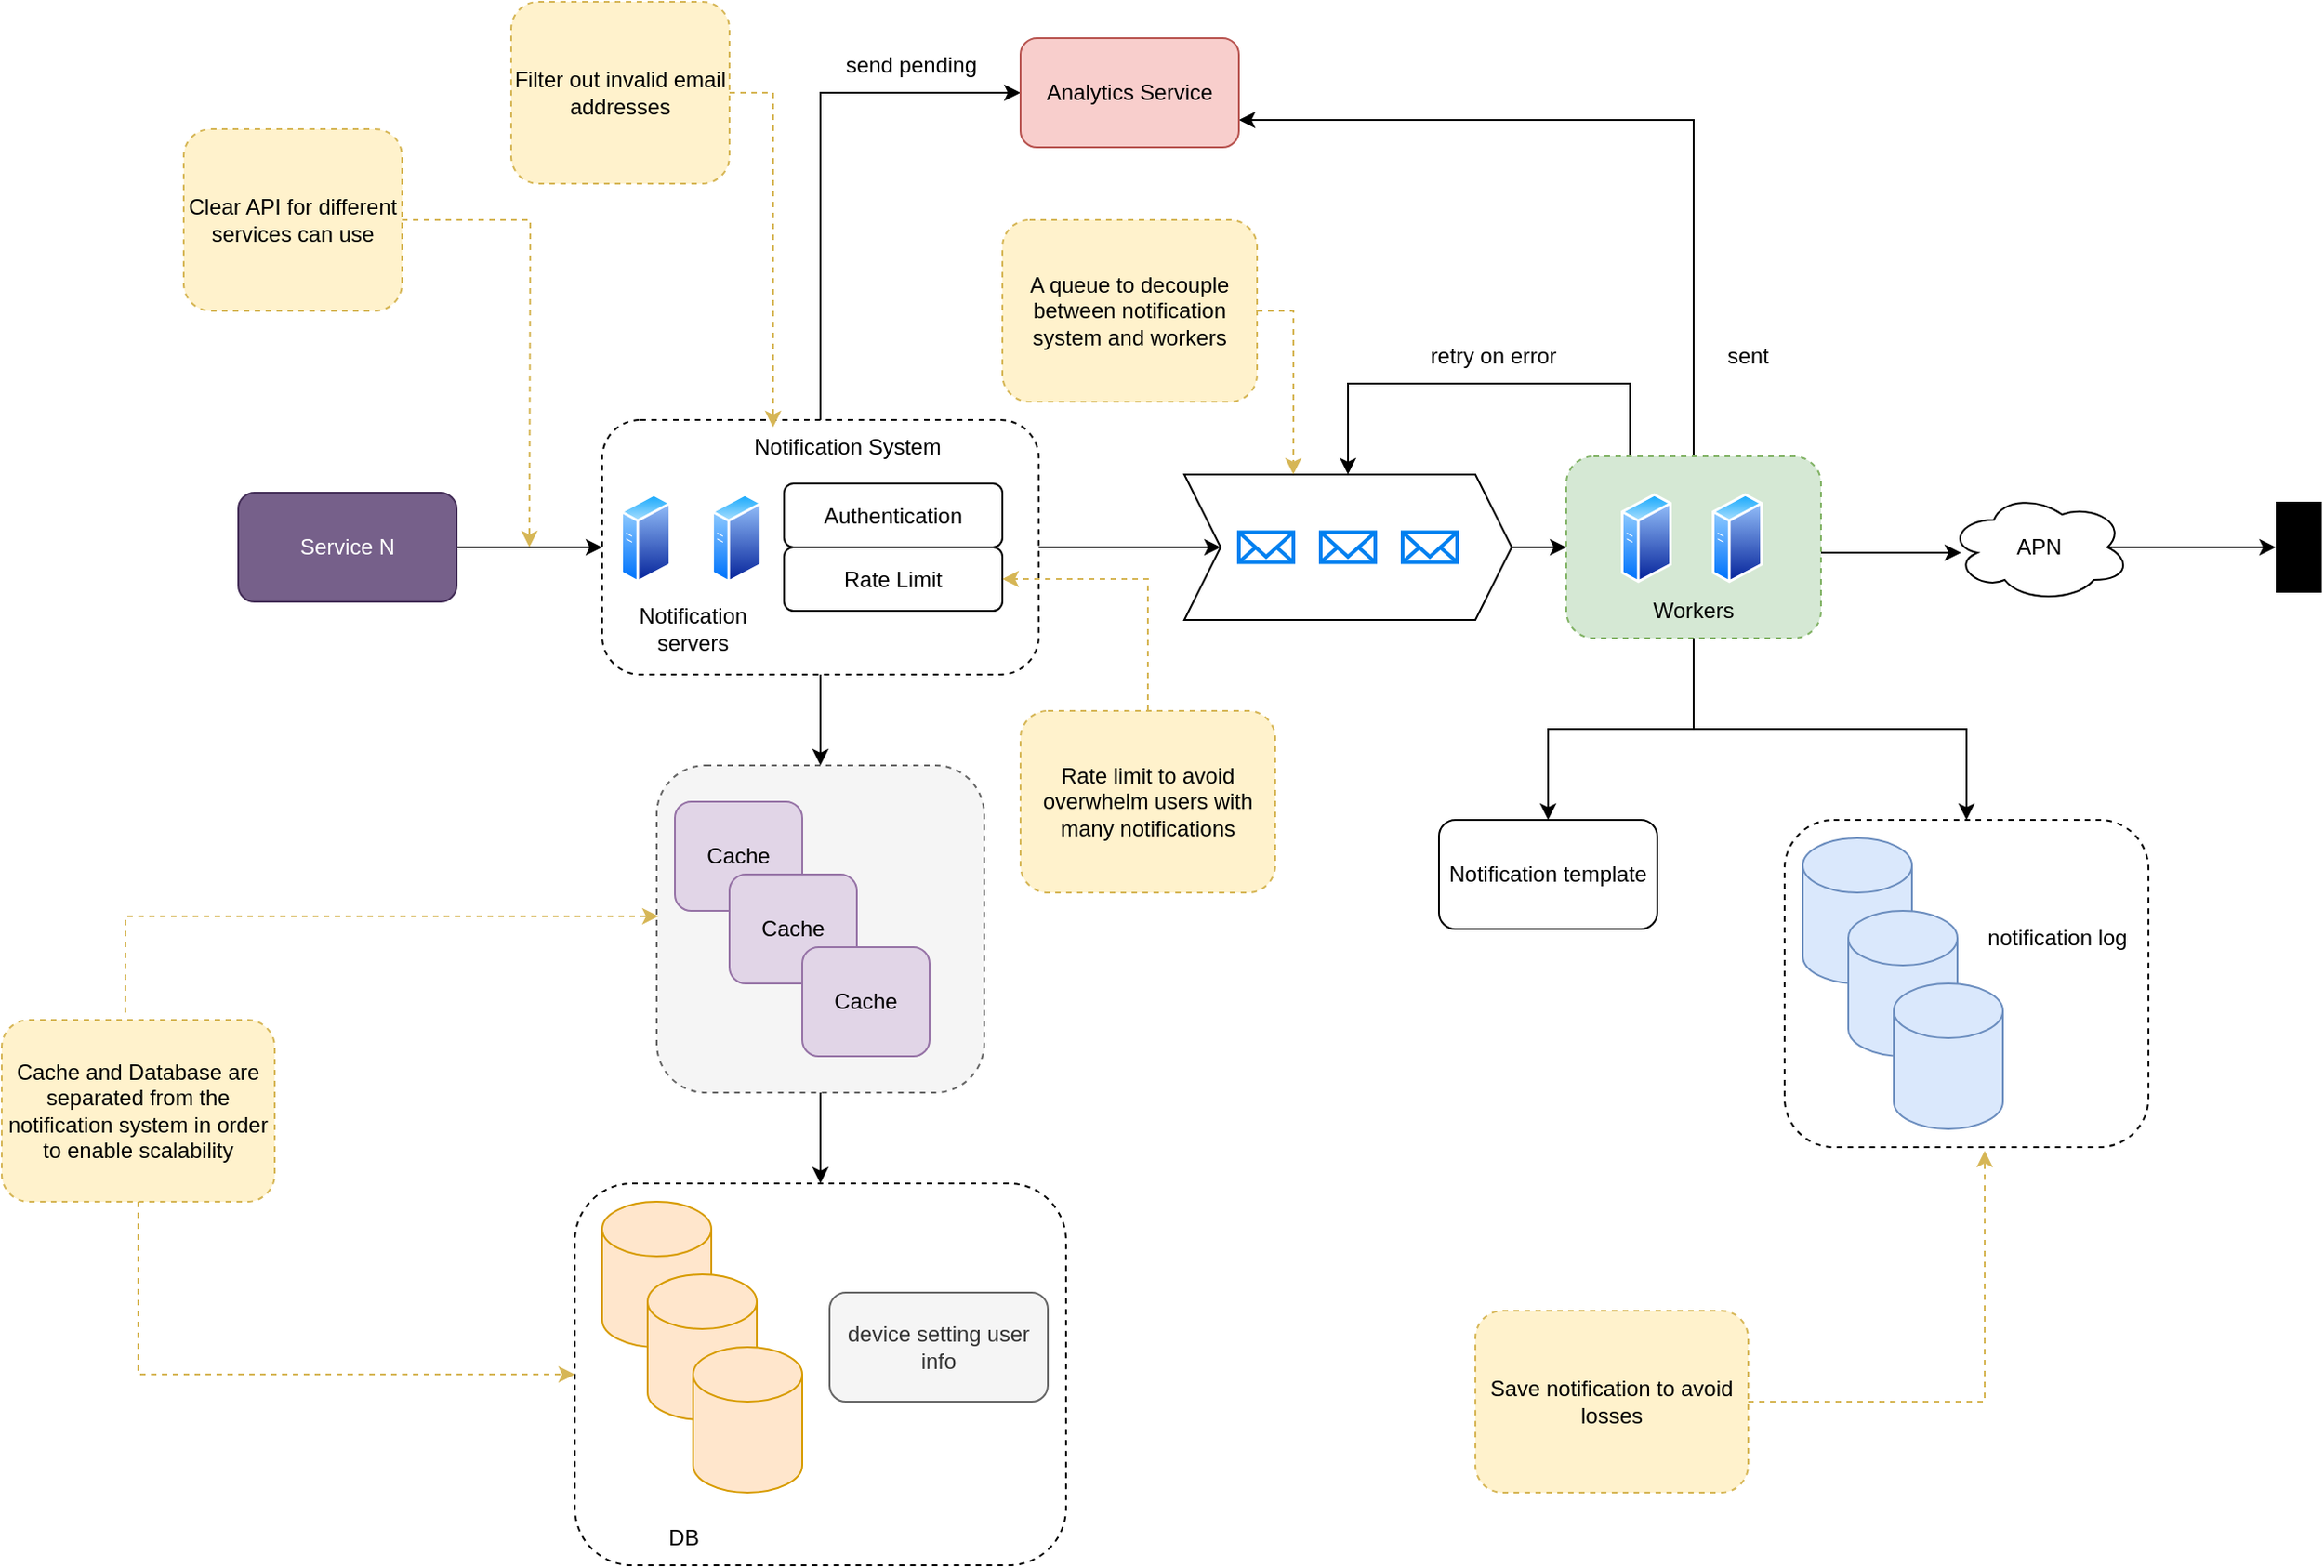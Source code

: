 <mxfile version="26.2.12">
  <diagram name="Page-1" id="IdAYvmuecp03Slqiloa2">
    <mxGraphModel dx="2208" dy="763" grid="1" gridSize="10" guides="1" tooltips="1" connect="1" arrows="1" fold="1" page="1" pageScale="1" pageWidth="850" pageHeight="1100" math="0" shadow="0">
      <root>
        <mxCell id="0" />
        <mxCell id="1" parent="0" />
        <mxCell id="g83UjBnKStmYaXOZ-JM6-46" style="edgeStyle=orthogonalEdgeStyle;rounded=0;orthogonalLoop=1;jettySize=auto;html=1;exitX=0.5;exitY=1;exitDx=0;exitDy=0;entryX=0.5;entryY=0;entryDx=0;entryDy=0;" edge="1" parent="1" source="g83UjBnKStmYaXOZ-JM6-38" target="g83UjBnKStmYaXOZ-JM6-40">
          <mxGeometry relative="1" as="geometry" />
        </mxCell>
        <mxCell id="g83UjBnKStmYaXOZ-JM6-38" value="" style="rounded=1;whiteSpace=wrap;html=1;dashed=1;fillColor=#f5f5f5;fontColor=#333333;strokeColor=#666666;" vertex="1" parent="1">
          <mxGeometry x="270" y="440" width="180" height="180" as="geometry" />
        </mxCell>
        <mxCell id="g83UjBnKStmYaXOZ-JM6-21" style="edgeStyle=orthogonalEdgeStyle;rounded=0;orthogonalLoop=1;jettySize=auto;html=1;exitX=0.25;exitY=0;exitDx=0;exitDy=0;entryX=0.5;entryY=0;entryDx=0;entryDy=0;" edge="1" parent="1" source="g83UjBnKStmYaXOZ-JM6-19" target="g83UjBnKStmYaXOZ-JM6-10">
          <mxGeometry relative="1" as="geometry">
            <Array as="points">
              <mxPoint x="805" y="230" />
              <mxPoint x="650" y="230" />
            </Array>
          </mxGeometry>
        </mxCell>
        <mxCell id="g83UjBnKStmYaXOZ-JM6-24" style="edgeStyle=orthogonalEdgeStyle;rounded=0;orthogonalLoop=1;jettySize=auto;html=1;exitX=0.5;exitY=0;exitDx=0;exitDy=0;entryX=1;entryY=0.75;entryDx=0;entryDy=0;" edge="1" parent="1" source="g83UjBnKStmYaXOZ-JM6-19" target="g83UjBnKStmYaXOZ-JM6-23">
          <mxGeometry relative="1" as="geometry" />
        </mxCell>
        <mxCell id="g83UjBnKStmYaXOZ-JM6-19" value="" style="rounded=1;whiteSpace=wrap;html=1;strokeColor=#82b366;dashed=1;fillColor=#d5e8d4;" vertex="1" parent="1">
          <mxGeometry x="770" y="270" width="140" height="100" as="geometry" />
        </mxCell>
        <mxCell id="g83UjBnKStmYaXOZ-JM6-15" style="edgeStyle=orthogonalEdgeStyle;rounded=0;orthogonalLoop=1;jettySize=auto;html=1;exitX=1;exitY=0.5;exitDx=0;exitDy=0;entryX=0;entryY=0.5;entryDx=0;entryDy=0;" edge="1" parent="1" source="g83UjBnKStmYaXOZ-JM6-7" target="g83UjBnKStmYaXOZ-JM6-10">
          <mxGeometry relative="1" as="geometry" />
        </mxCell>
        <mxCell id="g83UjBnKStmYaXOZ-JM6-26" style="edgeStyle=orthogonalEdgeStyle;rounded=0;orthogonalLoop=1;jettySize=auto;html=1;exitX=0.5;exitY=0;exitDx=0;exitDy=0;entryX=0;entryY=0.5;entryDx=0;entryDy=0;" edge="1" parent="1" source="g83UjBnKStmYaXOZ-JM6-7" target="g83UjBnKStmYaXOZ-JM6-23">
          <mxGeometry relative="1" as="geometry" />
        </mxCell>
        <mxCell id="g83UjBnKStmYaXOZ-JM6-7" value="" style="rounded=1;whiteSpace=wrap;html=1;dashed=1;" vertex="1" parent="1">
          <mxGeometry x="240" y="250" width="240" height="140" as="geometry" />
        </mxCell>
        <mxCell id="g83UjBnKStmYaXOZ-JM6-14" style="edgeStyle=orthogonalEdgeStyle;rounded=0;orthogonalLoop=1;jettySize=auto;html=1;exitX=1;exitY=0.5;exitDx=0;exitDy=0;entryX=0;entryY=0.5;entryDx=0;entryDy=0;" edge="1" parent="1" source="g83UjBnKStmYaXOZ-JM6-1" target="g83UjBnKStmYaXOZ-JM6-7">
          <mxGeometry relative="1" as="geometry" />
        </mxCell>
        <mxCell id="g83UjBnKStmYaXOZ-JM6-1" value="Service N" style="rounded=1;whiteSpace=wrap;html=1;fillColor=#76608a;strokeColor=#432D57;fontColor=#ffffff;" vertex="1" parent="1">
          <mxGeometry x="40" y="290" width="120" height="60" as="geometry" />
        </mxCell>
        <mxCell id="g83UjBnKStmYaXOZ-JM6-2" value="" style="image;aspect=fixed;perimeter=ellipsePerimeter;html=1;align=center;shadow=0;dashed=0;spacingTop=3;image=img/lib/active_directory/generic_server.svg;" vertex="1" parent="1">
          <mxGeometry x="250" y="290" width="28.0" height="50" as="geometry" />
        </mxCell>
        <mxCell id="g83UjBnKStmYaXOZ-JM6-3" value="" style="image;aspect=fixed;perimeter=ellipsePerimeter;html=1;align=center;shadow=0;dashed=0;spacingTop=3;image=img/lib/active_directory/generic_server.svg;" vertex="1" parent="1">
          <mxGeometry x="300" y="290" width="28.0" height="50" as="geometry" />
        </mxCell>
        <mxCell id="g83UjBnKStmYaXOZ-JM6-4" value="Notification servers" style="text;html=1;align=center;verticalAlign=middle;whiteSpace=wrap;rounded=0;" vertex="1" parent="1">
          <mxGeometry x="260" y="350" width="60" height="30" as="geometry" />
        </mxCell>
        <mxCell id="g83UjBnKStmYaXOZ-JM6-5" value="Authentication" style="rounded=1;whiteSpace=wrap;html=1;" vertex="1" parent="1">
          <mxGeometry x="340" y="285" width="120" height="35" as="geometry" />
        </mxCell>
        <mxCell id="g83UjBnKStmYaXOZ-JM6-6" value="Rate Limit" style="rounded=1;whiteSpace=wrap;html=1;" vertex="1" parent="1">
          <mxGeometry x="340" y="320" width="120" height="35" as="geometry" />
        </mxCell>
        <mxCell id="g83UjBnKStmYaXOZ-JM6-18" style="edgeStyle=orthogonalEdgeStyle;rounded=0;orthogonalLoop=1;jettySize=auto;html=1;exitX=1;exitY=0.5;exitDx=0;exitDy=0;" edge="1" parent="1" source="g83UjBnKStmYaXOZ-JM6-10">
          <mxGeometry relative="1" as="geometry">
            <mxPoint x="770" y="320" as="targetPoint" />
          </mxGeometry>
        </mxCell>
        <mxCell id="g83UjBnKStmYaXOZ-JM6-10" value="" style="shape=step;perimeter=stepPerimeter;whiteSpace=wrap;html=1;fixedSize=1;size=20;" vertex="1" parent="1">
          <mxGeometry x="560" y="280" width="180" height="80" as="geometry" />
        </mxCell>
        <mxCell id="g83UjBnKStmYaXOZ-JM6-11" value="" style="html=1;verticalLabelPosition=bottom;align=center;labelBackgroundColor=#ffffff;verticalAlign=top;strokeWidth=2;strokeColor=#0080F0;shadow=0;dashed=0;shape=mxgraph.ios7.icons.mail;" vertex="1" parent="1">
          <mxGeometry x="590" y="311.75" width="30" height="16.5" as="geometry" />
        </mxCell>
        <mxCell id="g83UjBnKStmYaXOZ-JM6-12" value="" style="html=1;verticalLabelPosition=bottom;align=center;labelBackgroundColor=#ffffff;verticalAlign=top;strokeWidth=2;strokeColor=#0080F0;shadow=0;dashed=0;shape=mxgraph.ios7.icons.mail;" vertex="1" parent="1">
          <mxGeometry x="635" y="311.75" width="30" height="16.5" as="geometry" />
        </mxCell>
        <mxCell id="g83UjBnKStmYaXOZ-JM6-13" value="" style="html=1;verticalLabelPosition=bottom;align=center;labelBackgroundColor=#ffffff;verticalAlign=top;strokeWidth=2;strokeColor=#0080F0;shadow=0;dashed=0;shape=mxgraph.ios7.icons.mail;" vertex="1" parent="1">
          <mxGeometry x="680" y="311.75" width="30" height="16.5" as="geometry" />
        </mxCell>
        <mxCell id="g83UjBnKStmYaXOZ-JM6-16" value="" style="image;aspect=fixed;perimeter=ellipsePerimeter;html=1;align=center;shadow=0;dashed=0;spacingTop=3;image=img/lib/active_directory/generic_server.svg;" vertex="1" parent="1">
          <mxGeometry x="800" y="290" width="28.0" height="50" as="geometry" />
        </mxCell>
        <mxCell id="g83UjBnKStmYaXOZ-JM6-17" value="" style="image;aspect=fixed;perimeter=ellipsePerimeter;html=1;align=center;shadow=0;dashed=0;spacingTop=3;image=img/lib/active_directory/generic_server.svg;" vertex="1" parent="1">
          <mxGeometry x="850" y="290" width="28.0" height="50" as="geometry" />
        </mxCell>
        <mxCell id="g83UjBnKStmYaXOZ-JM6-48" style="edgeStyle=orthogonalEdgeStyle;rounded=0;orthogonalLoop=1;jettySize=auto;html=1;entryX=0.5;entryY=0;entryDx=0;entryDy=0;" edge="1" parent="1" source="g83UjBnKStmYaXOZ-JM6-20" target="g83UjBnKStmYaXOZ-JM6-47">
          <mxGeometry relative="1" as="geometry" />
        </mxCell>
        <mxCell id="g83UjBnKStmYaXOZ-JM6-54" style="edgeStyle=orthogonalEdgeStyle;rounded=0;orthogonalLoop=1;jettySize=auto;html=1;exitX=0.5;exitY=1;exitDx=0;exitDy=0;entryX=0.5;entryY=0;entryDx=0;entryDy=0;" edge="1" parent="1" source="g83UjBnKStmYaXOZ-JM6-20" target="g83UjBnKStmYaXOZ-JM6-49">
          <mxGeometry relative="1" as="geometry" />
        </mxCell>
        <mxCell id="g83UjBnKStmYaXOZ-JM6-20" value="Workers" style="text;html=1;align=center;verticalAlign=middle;whiteSpace=wrap;rounded=0;" vertex="1" parent="1">
          <mxGeometry x="810" y="340" width="60" height="30" as="geometry" />
        </mxCell>
        <mxCell id="g83UjBnKStmYaXOZ-JM6-22" value="retry on error" style="text;html=1;align=center;verticalAlign=middle;whiteSpace=wrap;rounded=0;" vertex="1" parent="1">
          <mxGeometry x="690" y="200" width="80" height="30" as="geometry" />
        </mxCell>
        <mxCell id="g83UjBnKStmYaXOZ-JM6-23" value="Analytics Service" style="rounded=1;whiteSpace=wrap;html=1;fillColor=#f8cecc;strokeColor=#b85450;" vertex="1" parent="1">
          <mxGeometry x="470" y="40" width="120" height="60" as="geometry" />
        </mxCell>
        <mxCell id="g83UjBnKStmYaXOZ-JM6-25" value="sent" style="text;html=1;align=center;verticalAlign=middle;whiteSpace=wrap;rounded=0;" vertex="1" parent="1">
          <mxGeometry x="840" y="200" width="60" height="30" as="geometry" />
        </mxCell>
        <mxCell id="g83UjBnKStmYaXOZ-JM6-27" value="send pending" style="text;html=1;align=center;verticalAlign=middle;whiteSpace=wrap;rounded=0;" vertex="1" parent="1">
          <mxGeometry x="370" y="40" width="80" height="30" as="geometry" />
        </mxCell>
        <mxCell id="g83UjBnKStmYaXOZ-JM6-34" style="edgeStyle=orthogonalEdgeStyle;rounded=0;orthogonalLoop=1;jettySize=auto;html=1;exitX=0.875;exitY=0.5;exitDx=0;exitDy=0;exitPerimeter=0;" edge="1" parent="1" source="g83UjBnKStmYaXOZ-JM6-28" target="g83UjBnKStmYaXOZ-JM6-33">
          <mxGeometry relative="1" as="geometry" />
        </mxCell>
        <mxCell id="g83UjBnKStmYaXOZ-JM6-28" value="APN" style="ellipse;shape=cloud;whiteSpace=wrap;html=1;align=center;" vertex="1" parent="1">
          <mxGeometry x="980" y="290" width="100" height="60" as="geometry" />
        </mxCell>
        <mxCell id="g83UjBnKStmYaXOZ-JM6-29" style="edgeStyle=orthogonalEdgeStyle;rounded=0;orthogonalLoop=1;jettySize=auto;html=1;exitX=1;exitY=0.53;exitDx=0;exitDy=0;entryX=0.07;entryY=0.55;entryDx=0;entryDy=0;entryPerimeter=0;exitPerimeter=0;" edge="1" parent="1" source="g83UjBnKStmYaXOZ-JM6-19" target="g83UjBnKStmYaXOZ-JM6-28">
          <mxGeometry relative="1" as="geometry" />
        </mxCell>
        <mxCell id="g83UjBnKStmYaXOZ-JM6-33" value="" style="sketch=0;verticalLabelPosition=bottom;sketch=0;aspect=fixed;html=1;verticalAlign=top;strokeColor=none;fillColor=#000000;align=center;outlineConnect=0;pointerEvents=1;shape=mxgraph.citrix2.mobile;" vertex="1" parent="1">
          <mxGeometry x="1160" y="295" width="25.255" height="50" as="geometry" />
        </mxCell>
        <mxCell id="g83UjBnKStmYaXOZ-JM6-35" value="Cache" style="rounded=1;whiteSpace=wrap;html=1;fillColor=#e1d5e7;strokeColor=#9673a6;" vertex="1" parent="1">
          <mxGeometry x="280" y="460" width="70" height="60" as="geometry" />
        </mxCell>
        <mxCell id="g83UjBnKStmYaXOZ-JM6-36" value="Cache" style="rounded=1;whiteSpace=wrap;html=1;fillColor=#e1d5e7;strokeColor=#9673a6;" vertex="1" parent="1">
          <mxGeometry x="310" y="500" width="70" height="60" as="geometry" />
        </mxCell>
        <mxCell id="g83UjBnKStmYaXOZ-JM6-37" value="Cache" style="rounded=1;whiteSpace=wrap;html=1;fillColor=#e1d5e7;strokeColor=#9673a6;" vertex="1" parent="1">
          <mxGeometry x="350" y="540" width="70" height="60" as="geometry" />
        </mxCell>
        <mxCell id="g83UjBnKStmYaXOZ-JM6-39" style="edgeStyle=orthogonalEdgeStyle;rounded=0;orthogonalLoop=1;jettySize=auto;html=1;entryX=0.5;entryY=0;entryDx=0;entryDy=0;" edge="1" parent="1" source="g83UjBnKStmYaXOZ-JM6-7" target="g83UjBnKStmYaXOZ-JM6-38">
          <mxGeometry relative="1" as="geometry" />
        </mxCell>
        <mxCell id="g83UjBnKStmYaXOZ-JM6-40" value="" style="rounded=1;whiteSpace=wrap;html=1;dashed=1;" vertex="1" parent="1">
          <mxGeometry x="225" y="670" width="270" height="210" as="geometry" />
        </mxCell>
        <mxCell id="g83UjBnKStmYaXOZ-JM6-41" value="" style="shape=cylinder3;whiteSpace=wrap;html=1;boundedLbl=1;backgroundOutline=1;size=15;fillColor=#ffe6cc;strokeColor=#d79b00;" vertex="1" parent="1">
          <mxGeometry x="240" y="680" width="60" height="80" as="geometry" />
        </mxCell>
        <mxCell id="g83UjBnKStmYaXOZ-JM6-42" value="" style="shape=cylinder3;whiteSpace=wrap;html=1;boundedLbl=1;backgroundOutline=1;size=15;fillColor=#ffe6cc;strokeColor=#d79b00;" vertex="1" parent="1">
          <mxGeometry x="265" y="720" width="60" height="80" as="geometry" />
        </mxCell>
        <mxCell id="g83UjBnKStmYaXOZ-JM6-43" value="" style="shape=cylinder3;whiteSpace=wrap;html=1;boundedLbl=1;backgroundOutline=1;size=15;fillColor=#ffe6cc;strokeColor=#d79b00;" vertex="1" parent="1">
          <mxGeometry x="290" y="760" width="60" height="80" as="geometry" />
        </mxCell>
        <mxCell id="g83UjBnKStmYaXOZ-JM6-44" value="DB" style="text;html=1;align=center;verticalAlign=middle;whiteSpace=wrap;rounded=0;" vertex="1" parent="1">
          <mxGeometry x="255" y="850" width="60" height="30" as="geometry" />
        </mxCell>
        <mxCell id="g83UjBnKStmYaXOZ-JM6-45" value="device setting user info" style="rounded=1;whiteSpace=wrap;html=1;fillColor=#f5f5f5;fontColor=#333333;strokeColor=#666666;" vertex="1" parent="1">
          <mxGeometry x="365" y="730" width="120" height="60" as="geometry" />
        </mxCell>
        <mxCell id="g83UjBnKStmYaXOZ-JM6-47" value="Notification template" style="rounded=1;whiteSpace=wrap;html=1;" vertex="1" parent="1">
          <mxGeometry x="700" y="470" width="120" height="60" as="geometry" />
        </mxCell>
        <mxCell id="g83UjBnKStmYaXOZ-JM6-49" value="" style="rounded=1;whiteSpace=wrap;html=1;dashed=1;" vertex="1" parent="1">
          <mxGeometry x="890" y="470" width="200" height="180" as="geometry" />
        </mxCell>
        <mxCell id="g83UjBnKStmYaXOZ-JM6-50" value="" style="shape=cylinder3;whiteSpace=wrap;html=1;boundedLbl=1;backgroundOutline=1;size=15;fillColor=#dae8fc;strokeColor=#6c8ebf;" vertex="1" parent="1">
          <mxGeometry x="900" y="480" width="60" height="80" as="geometry" />
        </mxCell>
        <mxCell id="g83UjBnKStmYaXOZ-JM6-51" value="" style="shape=cylinder3;whiteSpace=wrap;html=1;boundedLbl=1;backgroundOutline=1;size=15;fillColor=#dae8fc;strokeColor=#6c8ebf;" vertex="1" parent="1">
          <mxGeometry x="925" y="520" width="60" height="80" as="geometry" />
        </mxCell>
        <mxCell id="g83UjBnKStmYaXOZ-JM6-52" value="" style="shape=cylinder3;whiteSpace=wrap;html=1;boundedLbl=1;backgroundOutline=1;size=15;fillColor=#dae8fc;strokeColor=#6c8ebf;" vertex="1" parent="1">
          <mxGeometry x="950" y="560" width="60" height="80" as="geometry" />
        </mxCell>
        <mxCell id="g83UjBnKStmYaXOZ-JM6-53" value="notification log" style="text;html=1;align=center;verticalAlign=middle;whiteSpace=wrap;rounded=0;" vertex="1" parent="1">
          <mxGeometry x="1000" y="520" width="80" height="30" as="geometry" />
        </mxCell>
        <mxCell id="g83UjBnKStmYaXOZ-JM6-57" style="edgeStyle=orthogonalEdgeStyle;rounded=0;orthogonalLoop=1;jettySize=auto;html=1;exitX=0.5;exitY=1;exitDx=0;exitDy=0;entryX=0;entryY=0.5;entryDx=0;entryDy=0;fillColor=#fff2cc;strokeColor=#d6b656;dashed=1;" edge="1" parent="1" source="g83UjBnKStmYaXOZ-JM6-55" target="g83UjBnKStmYaXOZ-JM6-40">
          <mxGeometry relative="1" as="geometry" />
        </mxCell>
        <mxCell id="g83UjBnKStmYaXOZ-JM6-55" value="Cache and Database are separated from the notification system in order to enable scalability" style="rounded=1;whiteSpace=wrap;html=1;fillColor=#fff2cc;strokeColor=#d6b656;dashed=1;" vertex="1" parent="1">
          <mxGeometry x="-90" y="580" width="150" height="100" as="geometry" />
        </mxCell>
        <mxCell id="g83UjBnKStmYaXOZ-JM6-56" style="edgeStyle=orthogonalEdgeStyle;rounded=0;orthogonalLoop=1;jettySize=auto;html=1;entryX=0.006;entryY=0.461;entryDx=0;entryDy=0;entryPerimeter=0;exitX=0.453;exitY=-0.04;exitDx=0;exitDy=0;exitPerimeter=0;dashed=1;fillColor=#fff2cc;strokeColor=#d6b656;" edge="1" parent="1" source="g83UjBnKStmYaXOZ-JM6-55" target="g83UjBnKStmYaXOZ-JM6-38">
          <mxGeometry relative="1" as="geometry">
            <Array as="points">
              <mxPoint x="-22" y="523" />
            </Array>
          </mxGeometry>
        </mxCell>
        <mxCell id="g83UjBnKStmYaXOZ-JM6-58" value="Save notification to avoid losses" style="rounded=1;whiteSpace=wrap;html=1;fillColor=#fff2cc;strokeColor=#d6b656;dashed=1;" vertex="1" parent="1">
          <mxGeometry x="720" y="740" width="150" height="100" as="geometry" />
        </mxCell>
        <mxCell id="g83UjBnKStmYaXOZ-JM6-59" style="edgeStyle=orthogonalEdgeStyle;rounded=0;orthogonalLoop=1;jettySize=auto;html=1;entryX=0.55;entryY=1.011;entryDx=0;entryDy=0;entryPerimeter=0;dashed=1;fillColor=#fff2cc;strokeColor=#d6b656;" edge="1" parent="1" source="g83UjBnKStmYaXOZ-JM6-58" target="g83UjBnKStmYaXOZ-JM6-49">
          <mxGeometry relative="1" as="geometry" />
        </mxCell>
        <mxCell id="g83UjBnKStmYaXOZ-JM6-61" style="edgeStyle=orthogonalEdgeStyle;rounded=0;orthogonalLoop=1;jettySize=auto;html=1;entryX=1;entryY=0.5;entryDx=0;entryDy=0;fillColor=#fff2cc;strokeColor=#d6b656;dashed=1;exitX=0.5;exitY=0;exitDx=0;exitDy=0;" edge="1" parent="1" source="g83UjBnKStmYaXOZ-JM6-60" target="g83UjBnKStmYaXOZ-JM6-6">
          <mxGeometry relative="1" as="geometry" />
        </mxCell>
        <mxCell id="g83UjBnKStmYaXOZ-JM6-60" value="Rate limit to avoid overwhelm users with many notifications" style="rounded=1;whiteSpace=wrap;html=1;fillColor=#fff2cc;strokeColor=#d6b656;dashed=1;" vertex="1" parent="1">
          <mxGeometry x="470" y="410" width="140" height="100" as="geometry" />
        </mxCell>
        <mxCell id="g83UjBnKStmYaXOZ-JM6-62" value="A queue to decouple between notification system and workers" style="rounded=1;whiteSpace=wrap;html=1;fillColor=#fff2cc;strokeColor=#d6b656;dashed=1;" vertex="1" parent="1">
          <mxGeometry x="460" y="140" width="140" height="100" as="geometry" />
        </mxCell>
        <mxCell id="g83UjBnKStmYaXOZ-JM6-63" value="Notification System" style="text;html=1;align=center;verticalAlign=middle;whiteSpace=wrap;rounded=0;" vertex="1" parent="1">
          <mxGeometry x="320" y="250" width="110" height="30" as="geometry" />
        </mxCell>
        <mxCell id="g83UjBnKStmYaXOZ-JM6-64" style="edgeStyle=orthogonalEdgeStyle;rounded=0;orthogonalLoop=1;jettySize=auto;html=1;exitX=1;exitY=0.5;exitDx=0;exitDy=0;entryX=0.333;entryY=0;entryDx=0;entryDy=0;entryPerimeter=0;dashed=1;fillColor=#fff2cc;strokeColor=#d6b656;" edge="1" parent="1" source="g83UjBnKStmYaXOZ-JM6-62" target="g83UjBnKStmYaXOZ-JM6-10">
          <mxGeometry relative="1" as="geometry" />
        </mxCell>
        <mxCell id="g83UjBnKStmYaXOZ-JM6-66" style="edgeStyle=orthogonalEdgeStyle;rounded=0;orthogonalLoop=1;jettySize=auto;html=1;fillColor=#fff2cc;strokeColor=#d6b656;dashed=1;" edge="1" parent="1" source="g83UjBnKStmYaXOZ-JM6-65">
          <mxGeometry relative="1" as="geometry">
            <mxPoint x="200" y="320" as="targetPoint" />
          </mxGeometry>
        </mxCell>
        <mxCell id="g83UjBnKStmYaXOZ-JM6-65" value="Clear API for different services can use" style="rounded=1;whiteSpace=wrap;html=1;fillColor=#fff2cc;strokeColor=#d6b656;dashed=1;" vertex="1" parent="1">
          <mxGeometry x="10" y="90" width="120" height="100" as="geometry" />
        </mxCell>
        <mxCell id="g83UjBnKStmYaXOZ-JM6-67" value="Filter out invalid email addresses" style="rounded=1;whiteSpace=wrap;html=1;fillColor=#fff2cc;strokeColor=#d6b656;dashed=1;" vertex="1" parent="1">
          <mxGeometry x="190" y="20" width="120" height="100" as="geometry" />
        </mxCell>
        <mxCell id="g83UjBnKStmYaXOZ-JM6-68" style="edgeStyle=orthogonalEdgeStyle;rounded=0;orthogonalLoop=1;jettySize=auto;html=1;entryX=0.127;entryY=0.133;entryDx=0;entryDy=0;entryPerimeter=0;fillColor=#fff2cc;strokeColor=#d6b656;dashed=1;" edge="1" parent="1" source="g83UjBnKStmYaXOZ-JM6-67" target="g83UjBnKStmYaXOZ-JM6-63">
          <mxGeometry relative="1" as="geometry" />
        </mxCell>
      </root>
    </mxGraphModel>
  </diagram>
</mxfile>

